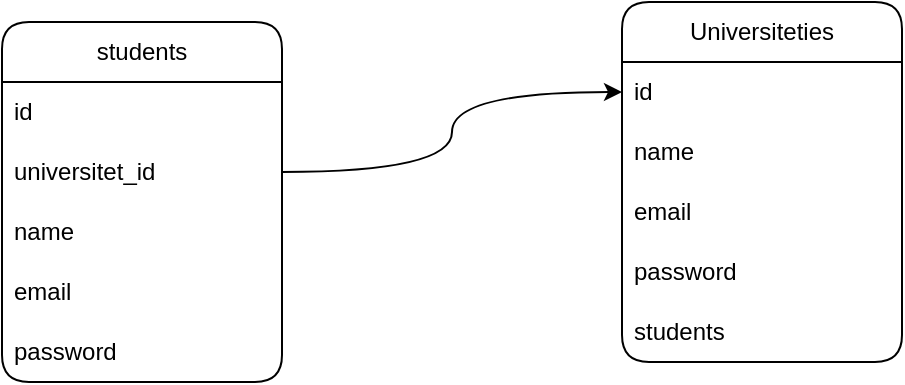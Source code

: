 <mxfile version="22.0.3" type="github">
  <diagram name="Page-1" id="HfcTWOYK_14MrVEDFt0V">
    <mxGraphModel dx="1050" dy="534" grid="1" gridSize="10" guides="1" tooltips="1" connect="1" arrows="1" fold="1" page="1" pageScale="1" pageWidth="850" pageHeight="1100" background="none" math="0" shadow="0">
      <root>
        <mxCell id="0" />
        <mxCell id="1" parent="0" />
        <mxCell id="QDWHXjEAe72E6c0mQ_Go-1" value="students" style="swimlane;fontStyle=0;childLayout=stackLayout;horizontal=1;startSize=30;horizontalStack=0;resizeParent=1;resizeParentMax=0;resizeLast=0;collapsible=1;marginBottom=0;whiteSpace=wrap;html=1;gradientColor=none;swimlaneFillColor=none;rounded=1;shadow=0;" parent="1" vertex="1">
          <mxGeometry x="90" y="100" width="140" height="180" as="geometry" />
        </mxCell>
        <mxCell id="QDWHXjEAe72E6c0mQ_Go-2" value="id" style="text;strokeColor=none;fillColor=none;align=left;verticalAlign=middle;spacingLeft=4;spacingRight=4;overflow=hidden;points=[[0,0.5],[1,0.5]];portConstraint=eastwest;rotatable=0;whiteSpace=wrap;html=1;" parent="QDWHXjEAe72E6c0mQ_Go-1" vertex="1">
          <mxGeometry y="30" width="140" height="30" as="geometry" />
        </mxCell>
        <mxCell id="QDWHXjEAe72E6c0mQ_Go-13" value="universitet_id" style="text;strokeColor=none;fillColor=none;align=left;verticalAlign=middle;spacingLeft=4;spacingRight=4;overflow=hidden;points=[[0,0.5],[1,0.5]];portConstraint=eastwest;rotatable=0;whiteSpace=wrap;html=1;" parent="QDWHXjEAe72E6c0mQ_Go-1" vertex="1">
          <mxGeometry y="60" width="140" height="30" as="geometry" />
        </mxCell>
        <mxCell id="QDWHXjEAe72E6c0mQ_Go-3" value="name" style="text;strokeColor=none;fillColor=none;align=left;verticalAlign=middle;spacingLeft=4;spacingRight=4;overflow=hidden;points=[[0,0.5],[1,0.5]];portConstraint=eastwest;rotatable=0;whiteSpace=wrap;html=1;" parent="QDWHXjEAe72E6c0mQ_Go-1" vertex="1">
          <mxGeometry y="90" width="140" height="30" as="geometry" />
        </mxCell>
        <mxCell id="QDWHXjEAe72E6c0mQ_Go-4" value="email" style="text;strokeColor=none;fillColor=none;align=left;verticalAlign=middle;spacingLeft=4;spacingRight=4;overflow=hidden;points=[[0,0.5],[1,0.5]];portConstraint=eastwest;rotatable=0;whiteSpace=wrap;html=1;" parent="QDWHXjEAe72E6c0mQ_Go-1" vertex="1">
          <mxGeometry y="120" width="140" height="30" as="geometry" />
        </mxCell>
        <mxCell id="QDWHXjEAe72E6c0mQ_Go-5" value="password" style="text;strokeColor=none;fillColor=none;align=left;verticalAlign=middle;spacingLeft=4;spacingRight=4;overflow=hidden;points=[[0,0.5],[1,0.5]];portConstraint=eastwest;rotatable=0;whiteSpace=wrap;html=1;" parent="QDWHXjEAe72E6c0mQ_Go-1" vertex="1">
          <mxGeometry y="150" width="140" height="30" as="geometry" />
        </mxCell>
        <mxCell id="QDWHXjEAe72E6c0mQ_Go-7" value="Universiteties" style="swimlane;fontStyle=0;childLayout=stackLayout;horizontal=1;startSize=30;horizontalStack=0;resizeParent=1;resizeParentMax=0;resizeLast=0;collapsible=1;marginBottom=0;whiteSpace=wrap;html=1;gradientColor=none;swimlaneFillColor=none;rounded=1;shadow=0;" parent="1" vertex="1">
          <mxGeometry x="400" y="90" width="140" height="180" as="geometry" />
        </mxCell>
        <mxCell id="QDWHXjEAe72E6c0mQ_Go-8" value="id" style="text;strokeColor=none;fillColor=none;align=left;verticalAlign=middle;spacingLeft=4;spacingRight=4;overflow=hidden;points=[[0,0.5],[1,0.5]];portConstraint=eastwest;rotatable=0;whiteSpace=wrap;html=1;" parent="QDWHXjEAe72E6c0mQ_Go-7" vertex="1">
          <mxGeometry y="30" width="140" height="30" as="geometry" />
        </mxCell>
        <mxCell id="QDWHXjEAe72E6c0mQ_Go-9" value="name" style="text;strokeColor=none;fillColor=none;align=left;verticalAlign=middle;spacingLeft=4;spacingRight=4;overflow=hidden;points=[[0,0.5],[1,0.5]];portConstraint=eastwest;rotatable=0;whiteSpace=wrap;html=1;" parent="QDWHXjEAe72E6c0mQ_Go-7" vertex="1">
          <mxGeometry y="60" width="140" height="30" as="geometry" />
        </mxCell>
        <mxCell id="QDWHXjEAe72E6c0mQ_Go-10" value="email" style="text;strokeColor=none;fillColor=none;align=left;verticalAlign=middle;spacingLeft=4;spacingRight=4;overflow=hidden;points=[[0,0.5],[1,0.5]];portConstraint=eastwest;rotatable=0;whiteSpace=wrap;html=1;" parent="QDWHXjEAe72E6c0mQ_Go-7" vertex="1">
          <mxGeometry y="90" width="140" height="30" as="geometry" />
        </mxCell>
        <mxCell id="QDWHXjEAe72E6c0mQ_Go-11" value="password" style="text;strokeColor=none;fillColor=none;align=left;verticalAlign=middle;spacingLeft=4;spacingRight=4;overflow=hidden;points=[[0,0.5],[1,0.5]];portConstraint=eastwest;rotatable=0;whiteSpace=wrap;html=1;" parent="QDWHXjEAe72E6c0mQ_Go-7" vertex="1">
          <mxGeometry y="120" width="140" height="30" as="geometry" />
        </mxCell>
        <mxCell id="QDWHXjEAe72E6c0mQ_Go-12" value="students" style="text;strokeColor=none;fillColor=none;align=left;verticalAlign=middle;spacingLeft=4;spacingRight=4;overflow=hidden;points=[[0,0.5],[1,0.5]];portConstraint=eastwest;rotatable=0;whiteSpace=wrap;html=1;" parent="QDWHXjEAe72E6c0mQ_Go-7" vertex="1">
          <mxGeometry y="150" width="140" height="30" as="geometry" />
        </mxCell>
        <mxCell id="QDWHXjEAe72E6c0mQ_Go-15" style="edgeStyle=orthogonalEdgeStyle;rounded=0;orthogonalLoop=1;jettySize=auto;html=1;curved=1;" parent="1" source="QDWHXjEAe72E6c0mQ_Go-13" target="QDWHXjEAe72E6c0mQ_Go-8" edge="1">
          <mxGeometry relative="1" as="geometry" />
        </mxCell>
      </root>
    </mxGraphModel>
  </diagram>
</mxfile>

